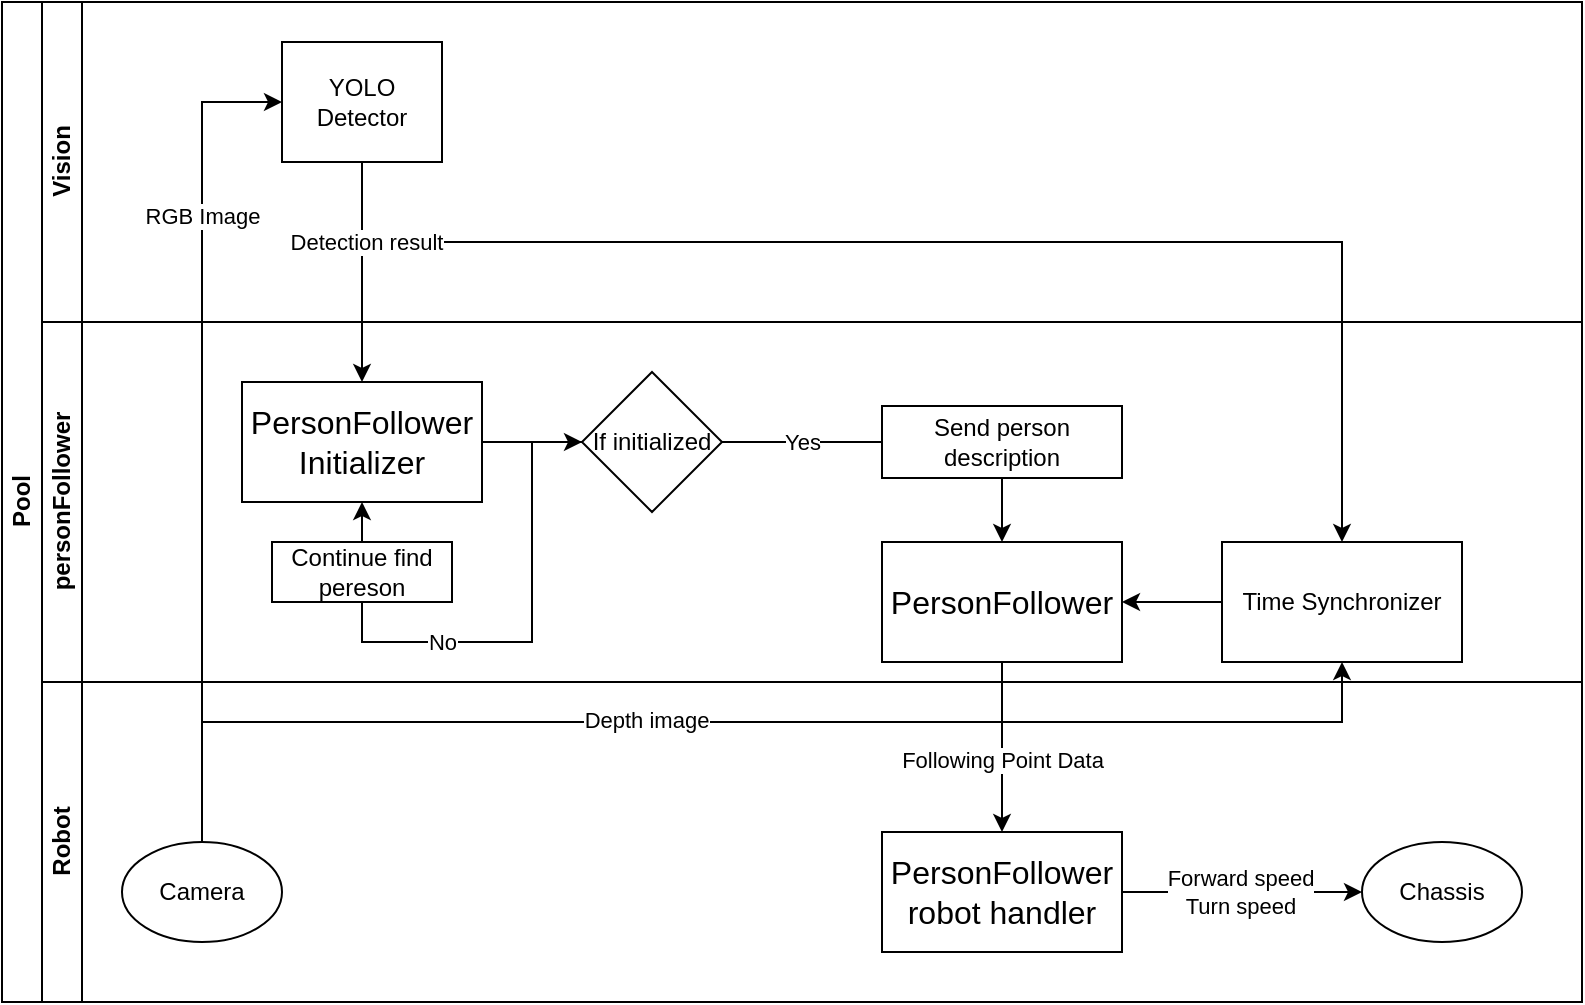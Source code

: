 <mxfile version="13.10.1" type="github">
  <diagram id="prtHgNgQTEPvFCAcTncT" name="Page-1">
    <mxGraphModel dx="1038" dy="587" grid="1" gridSize="10" guides="1" tooltips="1" connect="1" arrows="1" fold="1" page="1" pageScale="1" pageWidth="827" pageHeight="1169" math="0" shadow="0">
      <root>
        <mxCell id="0" />
        <mxCell id="1" parent="0" />
        <mxCell id="dNxyNK7c78bLwvsdeMH5-19" value="Pool" style="swimlane;html=1;childLayout=stackLayout;resizeParent=1;resizeParentMax=0;horizontal=0;startSize=20;horizontalStack=0;" parent="1" vertex="1">
          <mxGeometry x="120" y="120" width="790" height="500" as="geometry" />
        </mxCell>
        <mxCell id="dNxyNK7c78bLwvsdeMH5-35" style="edgeStyle=orthogonalEdgeStyle;rounded=0;orthogonalLoop=1;jettySize=auto;html=1;endArrow=classic;endFill=1;" parent="dNxyNK7c78bLwvsdeMH5-19" target="dNxyNK7c78bLwvsdeMH5-34" edge="1">
          <mxGeometry relative="1" as="geometry">
            <mxPoint x="374" y="210" as="sourcePoint" />
          </mxGeometry>
        </mxCell>
        <mxCell id="dNxyNK7c78bLwvsdeMH5-20" value="Vision" style="swimlane;html=1;startSize=20;horizontal=0;" parent="dNxyNK7c78bLwvsdeMH5-19" vertex="1">
          <mxGeometry x="20" width="770" height="160" as="geometry" />
        </mxCell>
        <mxCell id="dNxyNK7c78bLwvsdeMH5-24" value="YOLO Detector" style="rounded=0;whiteSpace=wrap;html=1;fontFamily=Helvetica;fontSize=12;fontColor=#000000;align=center;" parent="dNxyNK7c78bLwvsdeMH5-20" vertex="1">
          <mxGeometry x="120" y="20" width="80" height="60" as="geometry" />
        </mxCell>
        <mxCell id="dNxyNK7c78bLwvsdeMH5-33" value="" style="edgeStyle=orthogonalEdgeStyle;rounded=0;orthogonalLoop=1;jettySize=auto;html=1;endArrow=classic;endFill=1;" parent="dNxyNK7c78bLwvsdeMH5-20" target="dNxyNK7c78bLwvsdeMH5-32" edge="1">
          <mxGeometry relative="1" as="geometry">
            <mxPoint x="320" y="60" as="sourcePoint" />
          </mxGeometry>
        </mxCell>
        <mxCell id="dNxyNK7c78bLwvsdeMH5-21" value="personFollower" style="swimlane;html=1;startSize=20;horizontal=0;" parent="dNxyNK7c78bLwvsdeMH5-19" vertex="1">
          <mxGeometry x="20" y="160" width="770" height="180" as="geometry" />
        </mxCell>
        <mxCell id="dNxyNK7c78bLwvsdeMH5-29" value="" style="edgeStyle=orthogonalEdgeStyle;rounded=0;orthogonalLoop=1;jettySize=auto;html=1;endArrow=classic;endFill=1;" parent="dNxyNK7c78bLwvsdeMH5-21" source="dNxyNK7c78bLwvsdeMH5-26" edge="1">
          <mxGeometry relative="1" as="geometry">
            <mxPoint x="334" y="70" as="targetPoint" />
          </mxGeometry>
        </mxCell>
        <mxCell id="Wbik7pWMKosnGJ2BxmNt-12" style="edgeStyle=orthogonalEdgeStyle;rounded=0;orthogonalLoop=1;jettySize=auto;html=1;entryX=0;entryY=0.5;entryDx=0;entryDy=0;" edge="1" parent="dNxyNK7c78bLwvsdeMH5-21" source="Wbik7pWMKosnGJ2BxmNt-8" target="Wbik7pWMKosnGJ2BxmNt-11">
          <mxGeometry relative="1" as="geometry" />
        </mxCell>
        <mxCell id="Wbik7pWMKosnGJ2BxmNt-8" value="&lt;font style=&quot;font-size: 16px&quot;&gt;PersonFollower Initializer&lt;/font&gt;" style="rounded=0;whiteSpace=wrap;html=1;" vertex="1" parent="dNxyNK7c78bLwvsdeMH5-21">
          <mxGeometry x="100" y="30" width="120" height="60" as="geometry" />
        </mxCell>
        <mxCell id="Wbik7pWMKosnGJ2BxmNt-9" value="&lt;font style=&quot;font-size: 16px&quot;&gt;PersonFollower&lt;/font&gt;" style="rounded=0;whiteSpace=wrap;html=1;" vertex="1" parent="dNxyNK7c78bLwvsdeMH5-21">
          <mxGeometry x="420" y="110" width="120" height="60" as="geometry" />
        </mxCell>
        <mxCell id="Wbik7pWMKosnGJ2BxmNt-13" style="edgeStyle=orthogonalEdgeStyle;rounded=0;orthogonalLoop=1;jettySize=auto;html=1;entryX=0.5;entryY=0;entryDx=0;entryDy=0;" edge="1" parent="dNxyNK7c78bLwvsdeMH5-21" source="Wbik7pWMKosnGJ2BxmNt-11" target="Wbik7pWMKosnGJ2BxmNt-9">
          <mxGeometry relative="1" as="geometry" />
        </mxCell>
        <mxCell id="Wbik7pWMKosnGJ2BxmNt-14" value="Yes" style="edgeLabel;html=1;align=center;verticalAlign=middle;resizable=0;points=[];" vertex="1" connectable="0" parent="Wbik7pWMKosnGJ2BxmNt-13">
          <mxGeometry x="-0.138" relative="1" as="geometry">
            <mxPoint x="-42" as="offset" />
          </mxGeometry>
        </mxCell>
        <mxCell id="Wbik7pWMKosnGJ2BxmNt-24" style="edgeStyle=orthogonalEdgeStyle;rounded=0;orthogonalLoop=1;jettySize=auto;html=1;entryX=0.5;entryY=1;entryDx=0;entryDy=0;" edge="1" parent="dNxyNK7c78bLwvsdeMH5-21" source="Wbik7pWMKosnGJ2BxmNt-11" target="Wbik7pWMKosnGJ2BxmNt-8">
          <mxGeometry relative="1" as="geometry">
            <Array as="points">
              <mxPoint x="245" y="60" />
              <mxPoint x="245" y="160" />
              <mxPoint x="160" y="160" />
            </Array>
          </mxGeometry>
        </mxCell>
        <mxCell id="Wbik7pWMKosnGJ2BxmNt-25" value="No" style="edgeLabel;html=1;align=center;verticalAlign=middle;resizable=0;points=[];" vertex="1" connectable="0" parent="Wbik7pWMKosnGJ2BxmNt-24">
          <mxGeometry x="0.462" relative="1" as="geometry">
            <mxPoint x="34" as="offset" />
          </mxGeometry>
        </mxCell>
        <mxCell id="Wbik7pWMKosnGJ2BxmNt-11" value="If initialized" style="rhombus;whiteSpace=wrap;html=1;" vertex="1" parent="dNxyNK7c78bLwvsdeMH5-21">
          <mxGeometry x="270" y="25" width="70" height="70" as="geometry" />
        </mxCell>
        <mxCell id="Wbik7pWMKosnGJ2BxmNt-21" value="Continue find pereson" style="rounded=0;whiteSpace=wrap;html=1;" vertex="1" parent="dNxyNK7c78bLwvsdeMH5-21">
          <mxGeometry x="115" y="110" width="90" height="30" as="geometry" />
        </mxCell>
        <mxCell id="Wbik7pWMKosnGJ2BxmNt-26" value="Send person description" style="rounded=0;whiteSpace=wrap;html=1;" vertex="1" parent="dNxyNK7c78bLwvsdeMH5-21">
          <mxGeometry x="420" y="42" width="120" height="36" as="geometry" />
        </mxCell>
        <mxCell id="Wbik7pWMKosnGJ2BxmNt-40" style="edgeStyle=orthogonalEdgeStyle;rounded=0;orthogonalLoop=1;jettySize=auto;html=1;entryX=1;entryY=0.5;entryDx=0;entryDy=0;" edge="1" parent="dNxyNK7c78bLwvsdeMH5-21" source="Wbik7pWMKosnGJ2BxmNt-31" target="Wbik7pWMKosnGJ2BxmNt-9">
          <mxGeometry relative="1" as="geometry" />
        </mxCell>
        <mxCell id="Wbik7pWMKosnGJ2BxmNt-31" value="Time&amp;nbsp;Synchronizer" style="rounded=0;whiteSpace=wrap;html=1;" vertex="1" parent="dNxyNK7c78bLwvsdeMH5-21">
          <mxGeometry x="590" y="110" width="120" height="60" as="geometry" />
        </mxCell>
        <mxCell id="Wbik7pWMKosnGJ2BxmNt-5" style="edgeStyle=orthogonalEdgeStyle;rounded=0;orthogonalLoop=1;jettySize=auto;html=1;entryX=0;entryY=0.5;entryDx=0;entryDy=0;exitX=0.5;exitY=0;exitDx=0;exitDy=0;" edge="1" parent="dNxyNK7c78bLwvsdeMH5-19" source="Wbik7pWMKosnGJ2BxmNt-4" target="dNxyNK7c78bLwvsdeMH5-24">
          <mxGeometry relative="1" as="geometry">
            <Array as="points">
              <mxPoint x="100" y="50" />
            </Array>
          </mxGeometry>
        </mxCell>
        <mxCell id="Wbik7pWMKosnGJ2BxmNt-27" value="RGB Image" style="edgeLabel;html=1;align=center;verticalAlign=middle;resizable=0;points=[];" vertex="1" connectable="0" parent="Wbik7pWMKosnGJ2BxmNt-5">
          <mxGeometry x="0.526" relative="1" as="geometry">
            <mxPoint as="offset" />
          </mxGeometry>
        </mxCell>
        <mxCell id="Wbik7pWMKosnGJ2BxmNt-10" style="edgeStyle=orthogonalEdgeStyle;rounded=0;orthogonalLoop=1;jettySize=auto;html=1;entryX=0.5;entryY=0;entryDx=0;entryDy=0;" edge="1" parent="dNxyNK7c78bLwvsdeMH5-19" source="dNxyNK7c78bLwvsdeMH5-24" target="Wbik7pWMKosnGJ2BxmNt-8">
          <mxGeometry relative="1" as="geometry" />
        </mxCell>
        <mxCell id="Wbik7pWMKosnGJ2BxmNt-32" style="edgeStyle=orthogonalEdgeStyle;rounded=0;orthogonalLoop=1;jettySize=auto;html=1;entryX=0.5;entryY=1;entryDx=0;entryDy=0;" edge="1" parent="dNxyNK7c78bLwvsdeMH5-19" source="Wbik7pWMKosnGJ2BxmNt-4" target="Wbik7pWMKosnGJ2BxmNt-31">
          <mxGeometry relative="1" as="geometry">
            <Array as="points">
              <mxPoint x="100" y="360" />
              <mxPoint x="670" y="360" />
            </Array>
          </mxGeometry>
        </mxCell>
        <mxCell id="Wbik7pWMKosnGJ2BxmNt-33" value="Depth image" style="edgeLabel;html=1;align=center;verticalAlign=middle;resizable=0;points=[];" vertex="1" connectable="0" parent="Wbik7pWMKosnGJ2BxmNt-32">
          <mxGeometry x="-0.145" y="1" relative="1" as="geometry">
            <mxPoint as="offset" />
          </mxGeometry>
        </mxCell>
        <mxCell id="Wbik7pWMKosnGJ2BxmNt-38" style="edgeStyle=orthogonalEdgeStyle;rounded=0;orthogonalLoop=1;jettySize=auto;html=1;" edge="1" parent="dNxyNK7c78bLwvsdeMH5-19" source="dNxyNK7c78bLwvsdeMH5-24" target="Wbik7pWMKosnGJ2BxmNt-31">
          <mxGeometry relative="1" as="geometry">
            <Array as="points">
              <mxPoint x="180" y="120" />
              <mxPoint x="670" y="120" />
            </Array>
          </mxGeometry>
        </mxCell>
        <mxCell id="Wbik7pWMKosnGJ2BxmNt-39" value="Detection result" style="edgeLabel;html=1;align=center;verticalAlign=middle;resizable=0;points=[];" vertex="1" connectable="0" parent="Wbik7pWMKosnGJ2BxmNt-38">
          <mxGeometry x="-0.877" relative="1" as="geometry">
            <mxPoint as="offset" />
          </mxGeometry>
        </mxCell>
        <mxCell id="Wbik7pWMKosnGJ2BxmNt-44" style="edgeStyle=orthogonalEdgeStyle;rounded=0;orthogonalLoop=1;jettySize=auto;html=1;entryX=0.5;entryY=0;entryDx=0;entryDy=0;" edge="1" parent="dNxyNK7c78bLwvsdeMH5-19" source="Wbik7pWMKosnGJ2BxmNt-9" target="Wbik7pWMKosnGJ2BxmNt-43">
          <mxGeometry relative="1" as="geometry" />
        </mxCell>
        <mxCell id="Wbik7pWMKosnGJ2BxmNt-47" value="Following Point Data" style="edgeLabel;html=1;align=center;verticalAlign=middle;resizable=0;points=[];" vertex="1" connectable="0" parent="Wbik7pWMKosnGJ2BxmNt-44">
          <mxGeometry x="0.143" relative="1" as="geometry">
            <mxPoint as="offset" />
          </mxGeometry>
        </mxCell>
        <mxCell id="dNxyNK7c78bLwvsdeMH5-22" value="Robot" style="swimlane;html=1;startSize=20;horizontal=0;" parent="dNxyNK7c78bLwvsdeMH5-19" vertex="1">
          <mxGeometry x="20" y="340" width="770" height="160" as="geometry" />
        </mxCell>
        <mxCell id="Wbik7pWMKosnGJ2BxmNt-4" value="Camera" style="ellipse;whiteSpace=wrap;html=1;" vertex="1" parent="dNxyNK7c78bLwvsdeMH5-22">
          <mxGeometry x="40" y="80" width="80" height="50" as="geometry" />
        </mxCell>
        <mxCell id="Wbik7pWMKosnGJ2BxmNt-42" value="Chassis" style="ellipse;whiteSpace=wrap;html=1;" vertex="1" parent="dNxyNK7c78bLwvsdeMH5-22">
          <mxGeometry x="660" y="80" width="80" height="50" as="geometry" />
        </mxCell>
        <mxCell id="Wbik7pWMKosnGJ2BxmNt-48" style="edgeStyle=orthogonalEdgeStyle;rounded=0;orthogonalLoop=1;jettySize=auto;html=1;" edge="1" parent="dNxyNK7c78bLwvsdeMH5-22" source="Wbik7pWMKosnGJ2BxmNt-43" target="Wbik7pWMKosnGJ2BxmNt-42">
          <mxGeometry relative="1" as="geometry" />
        </mxCell>
        <mxCell id="Wbik7pWMKosnGJ2BxmNt-49" value="Forward speed&lt;br&gt;Turn speed" style="edgeLabel;html=1;align=center;verticalAlign=middle;resizable=0;points=[];" vertex="1" connectable="0" parent="Wbik7pWMKosnGJ2BxmNt-48">
          <mxGeometry x="-0.226" relative="1" as="geometry">
            <mxPoint x="12" as="offset" />
          </mxGeometry>
        </mxCell>
        <mxCell id="Wbik7pWMKosnGJ2BxmNt-43" value="&lt;font style=&quot;font-size: 16px&quot;&gt;PersonFollower robot handler&lt;/font&gt;" style="rounded=0;whiteSpace=wrap;html=1;" vertex="1" parent="dNxyNK7c78bLwvsdeMH5-22">
          <mxGeometry x="420" y="75" width="120" height="60" as="geometry" />
        </mxCell>
      </root>
    </mxGraphModel>
  </diagram>
</mxfile>
